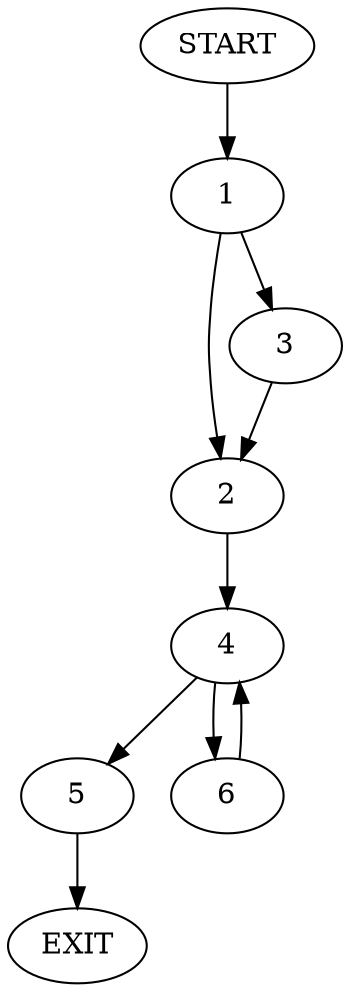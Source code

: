 digraph {
0 [label="START"];
1;
2;
3;
4;
5;
6;
7 [label="EXIT"];
0 -> 1;
1 -> 2;
1 -> 3;
2 -> 4;
3 -> 2;
4 -> 5;
4 -> 6;
5 -> 7;
6 -> 4;
}